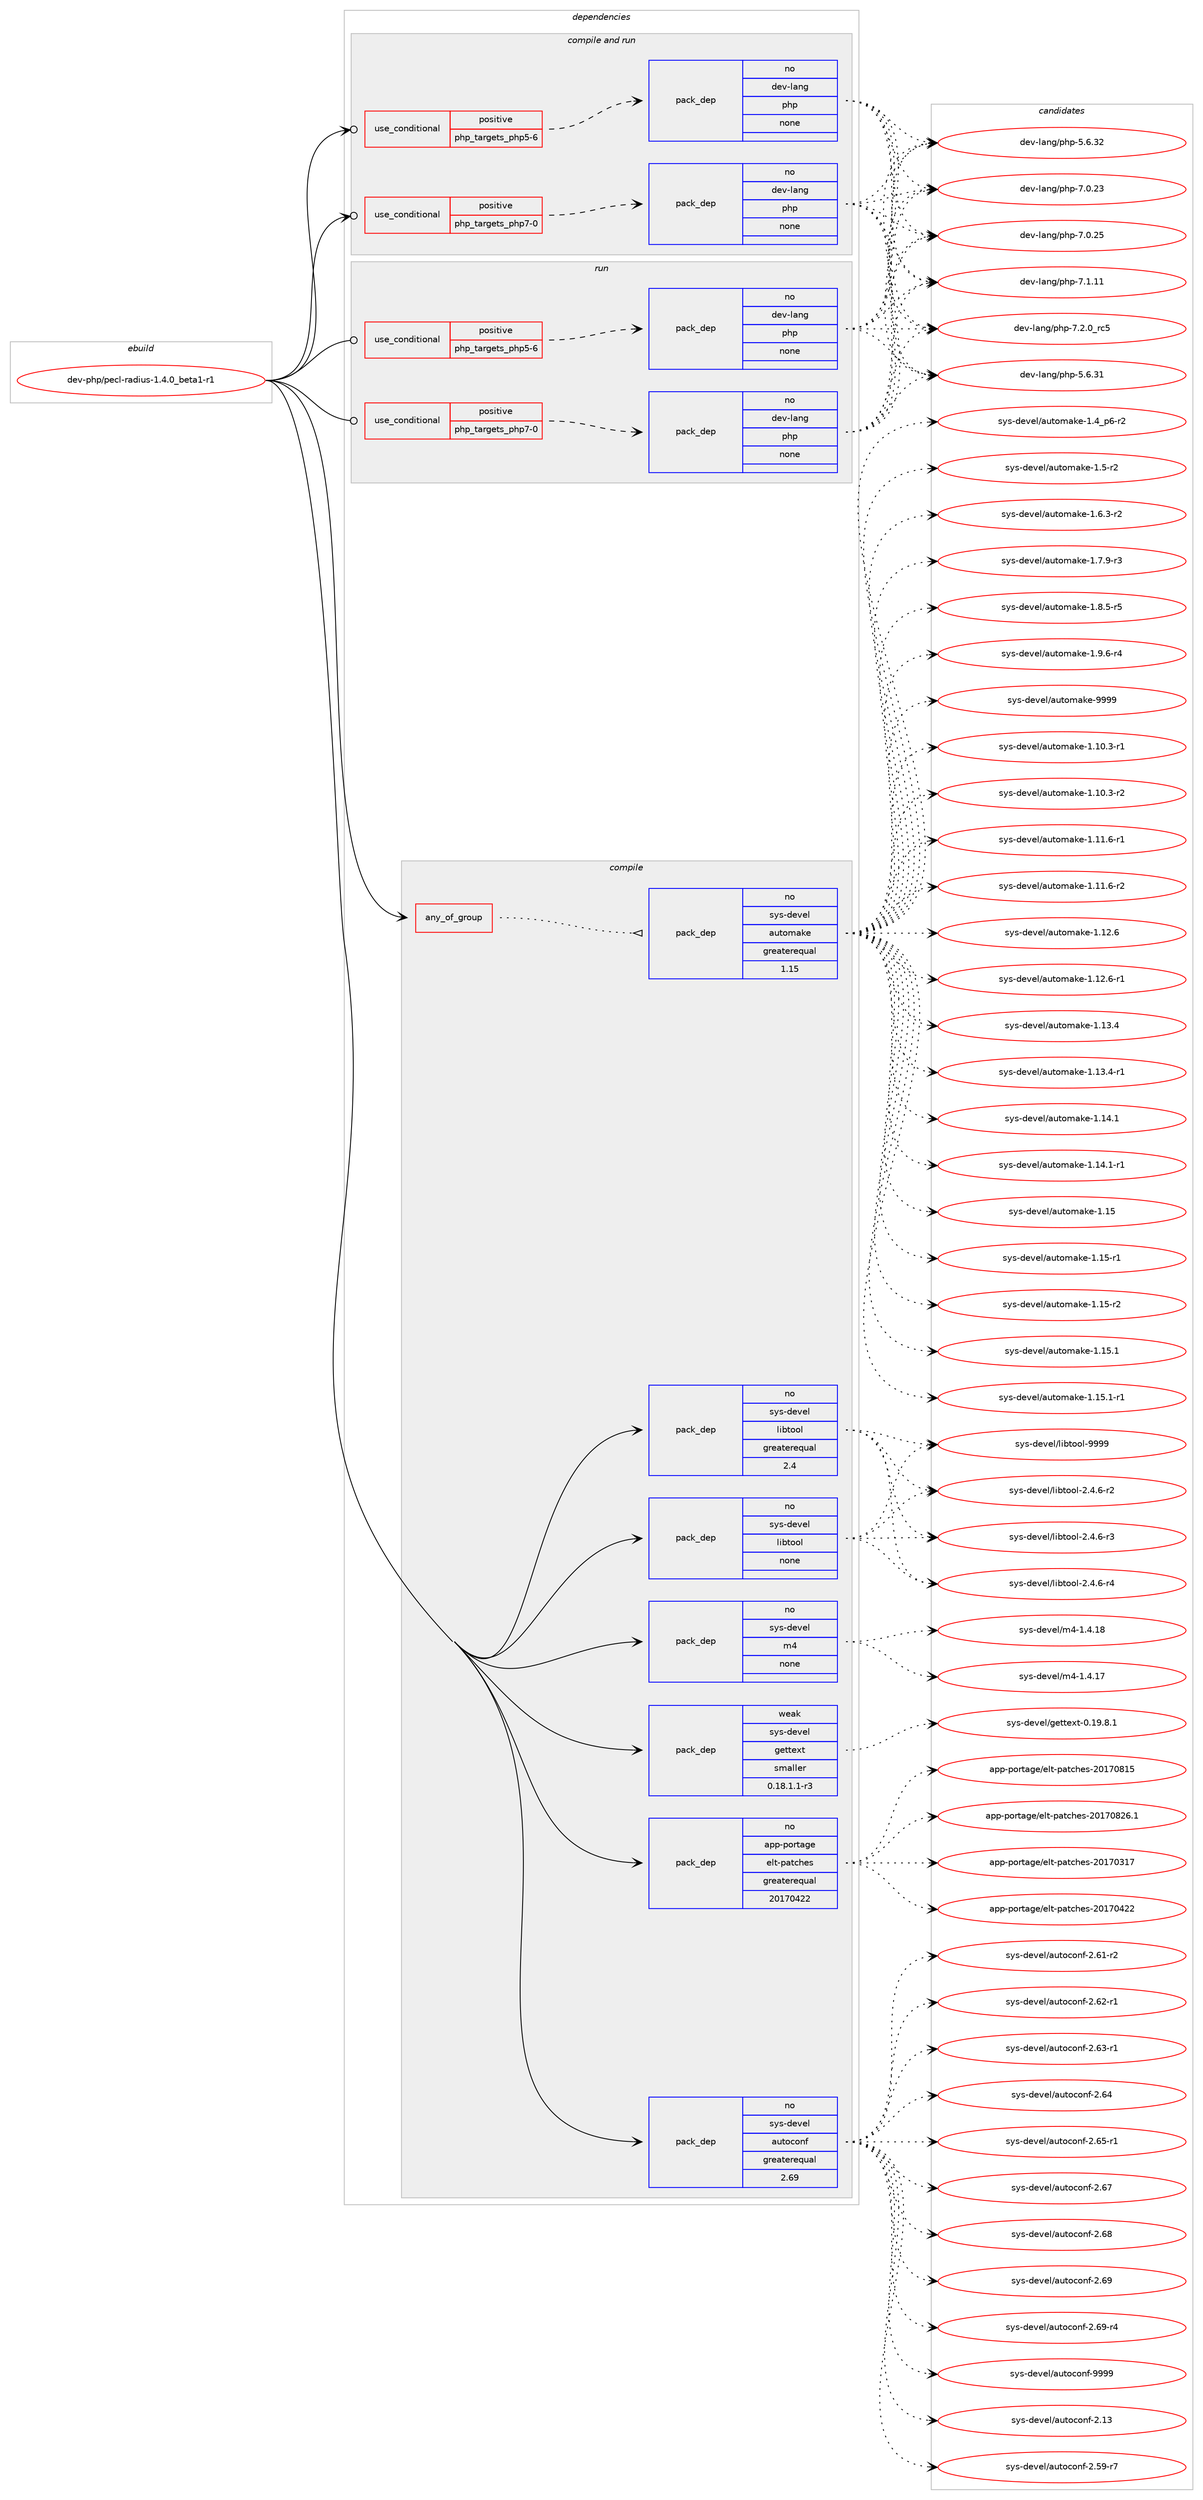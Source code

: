 digraph prolog {

# *************
# Graph options
# *************

newrank=true;
concentrate=true;
compound=true;
graph [rankdir=LR,fontname=Helvetica,fontsize=10,ranksep=1.5];#, ranksep=2.5, nodesep=0.2];
edge  [arrowhead=vee];
node  [fontname=Helvetica,fontsize=10];

# **********
# The ebuild
# **********

subgraph cluster_leftcol {
color=gray;
rank=same;
label=<<i>ebuild</i>>;
id [label="dev-php/pecl-radius-1.4.0_beta1-r1", color=red, width=4, href="../dev-php/pecl-radius-1.4.0_beta1-r1.svg"];
}

# ****************
# The dependencies
# ****************

subgraph cluster_midcol {
color=gray;
label=<<i>dependencies</i>>;
subgraph cluster_compile {
fillcolor="#eeeeee";
style=filled;
label=<<i>compile</i>>;
subgraph any3729 {
dependency143474 [label=<<TABLE BORDER="0" CELLBORDER="1" CELLSPACING="0" CELLPADDING="4"><TR><TD CELLPADDING="10">any_of_group</TD></TR></TABLE>>, shape=none, color=red];subgraph pack111080 {
dependency143475 [label=<<TABLE BORDER="0" CELLBORDER="1" CELLSPACING="0" CELLPADDING="4" WIDTH="220"><TR><TD ROWSPAN="6" CELLPADDING="30">pack_dep</TD></TR><TR><TD WIDTH="110">no</TD></TR><TR><TD>sys-devel</TD></TR><TR><TD>automake</TD></TR><TR><TD>greaterequal</TD></TR><TR><TD>1.15</TD></TR></TABLE>>, shape=none, color=blue];
}
dependency143474:e -> dependency143475:w [weight=20,style="dotted",arrowhead="oinv"];
}
id:e -> dependency143474:w [weight=20,style="solid",arrowhead="vee"];
subgraph pack111081 {
dependency143476 [label=<<TABLE BORDER="0" CELLBORDER="1" CELLSPACING="0" CELLPADDING="4" WIDTH="220"><TR><TD ROWSPAN="6" CELLPADDING="30">pack_dep</TD></TR><TR><TD WIDTH="110">no</TD></TR><TR><TD>app-portage</TD></TR><TR><TD>elt-patches</TD></TR><TR><TD>greaterequal</TD></TR><TR><TD>20170422</TD></TR></TABLE>>, shape=none, color=blue];
}
id:e -> dependency143476:w [weight=20,style="solid",arrowhead="vee"];
subgraph pack111082 {
dependency143477 [label=<<TABLE BORDER="0" CELLBORDER="1" CELLSPACING="0" CELLPADDING="4" WIDTH="220"><TR><TD ROWSPAN="6" CELLPADDING="30">pack_dep</TD></TR><TR><TD WIDTH="110">no</TD></TR><TR><TD>sys-devel</TD></TR><TR><TD>autoconf</TD></TR><TR><TD>greaterequal</TD></TR><TR><TD>2.69</TD></TR></TABLE>>, shape=none, color=blue];
}
id:e -> dependency143477:w [weight=20,style="solid",arrowhead="vee"];
subgraph pack111083 {
dependency143478 [label=<<TABLE BORDER="0" CELLBORDER="1" CELLSPACING="0" CELLPADDING="4" WIDTH="220"><TR><TD ROWSPAN="6" CELLPADDING="30">pack_dep</TD></TR><TR><TD WIDTH="110">no</TD></TR><TR><TD>sys-devel</TD></TR><TR><TD>libtool</TD></TR><TR><TD>greaterequal</TD></TR><TR><TD>2.4</TD></TR></TABLE>>, shape=none, color=blue];
}
id:e -> dependency143478:w [weight=20,style="solid",arrowhead="vee"];
subgraph pack111084 {
dependency143479 [label=<<TABLE BORDER="0" CELLBORDER="1" CELLSPACING="0" CELLPADDING="4" WIDTH="220"><TR><TD ROWSPAN="6" CELLPADDING="30">pack_dep</TD></TR><TR><TD WIDTH="110">no</TD></TR><TR><TD>sys-devel</TD></TR><TR><TD>libtool</TD></TR><TR><TD>none</TD></TR><TR><TD></TD></TR></TABLE>>, shape=none, color=blue];
}
id:e -> dependency143479:w [weight=20,style="solid",arrowhead="vee"];
subgraph pack111085 {
dependency143480 [label=<<TABLE BORDER="0" CELLBORDER="1" CELLSPACING="0" CELLPADDING="4" WIDTH="220"><TR><TD ROWSPAN="6" CELLPADDING="30">pack_dep</TD></TR><TR><TD WIDTH="110">no</TD></TR><TR><TD>sys-devel</TD></TR><TR><TD>m4</TD></TR><TR><TD>none</TD></TR><TR><TD></TD></TR></TABLE>>, shape=none, color=blue];
}
id:e -> dependency143480:w [weight=20,style="solid",arrowhead="vee"];
subgraph pack111086 {
dependency143481 [label=<<TABLE BORDER="0" CELLBORDER="1" CELLSPACING="0" CELLPADDING="4" WIDTH="220"><TR><TD ROWSPAN="6" CELLPADDING="30">pack_dep</TD></TR><TR><TD WIDTH="110">weak</TD></TR><TR><TD>sys-devel</TD></TR><TR><TD>gettext</TD></TR><TR><TD>smaller</TD></TR><TR><TD>0.18.1.1-r3</TD></TR></TABLE>>, shape=none, color=blue];
}
id:e -> dependency143481:w [weight=20,style="solid",arrowhead="vee"];
}
subgraph cluster_compileandrun {
fillcolor="#eeeeee";
style=filled;
label=<<i>compile and run</i>>;
subgraph cond28627 {
dependency143482 [label=<<TABLE BORDER="0" CELLBORDER="1" CELLSPACING="0" CELLPADDING="4"><TR><TD ROWSPAN="3" CELLPADDING="10">use_conditional</TD></TR><TR><TD>positive</TD></TR><TR><TD>php_targets_php5-6</TD></TR></TABLE>>, shape=none, color=red];
subgraph pack111087 {
dependency143483 [label=<<TABLE BORDER="0" CELLBORDER="1" CELLSPACING="0" CELLPADDING="4" WIDTH="220"><TR><TD ROWSPAN="6" CELLPADDING="30">pack_dep</TD></TR><TR><TD WIDTH="110">no</TD></TR><TR><TD>dev-lang</TD></TR><TR><TD>php</TD></TR><TR><TD>none</TD></TR><TR><TD></TD></TR></TABLE>>, shape=none, color=blue];
}
dependency143482:e -> dependency143483:w [weight=20,style="dashed",arrowhead="vee"];
}
id:e -> dependency143482:w [weight=20,style="solid",arrowhead="odotvee"];
subgraph cond28628 {
dependency143484 [label=<<TABLE BORDER="0" CELLBORDER="1" CELLSPACING="0" CELLPADDING="4"><TR><TD ROWSPAN="3" CELLPADDING="10">use_conditional</TD></TR><TR><TD>positive</TD></TR><TR><TD>php_targets_php7-0</TD></TR></TABLE>>, shape=none, color=red];
subgraph pack111088 {
dependency143485 [label=<<TABLE BORDER="0" CELLBORDER="1" CELLSPACING="0" CELLPADDING="4" WIDTH="220"><TR><TD ROWSPAN="6" CELLPADDING="30">pack_dep</TD></TR><TR><TD WIDTH="110">no</TD></TR><TR><TD>dev-lang</TD></TR><TR><TD>php</TD></TR><TR><TD>none</TD></TR><TR><TD></TD></TR></TABLE>>, shape=none, color=blue];
}
dependency143484:e -> dependency143485:w [weight=20,style="dashed",arrowhead="vee"];
}
id:e -> dependency143484:w [weight=20,style="solid",arrowhead="odotvee"];
}
subgraph cluster_run {
fillcolor="#eeeeee";
style=filled;
label=<<i>run</i>>;
subgraph cond28629 {
dependency143486 [label=<<TABLE BORDER="0" CELLBORDER="1" CELLSPACING="0" CELLPADDING="4"><TR><TD ROWSPAN="3" CELLPADDING="10">use_conditional</TD></TR><TR><TD>positive</TD></TR><TR><TD>php_targets_php5-6</TD></TR></TABLE>>, shape=none, color=red];
subgraph pack111089 {
dependency143487 [label=<<TABLE BORDER="0" CELLBORDER="1" CELLSPACING="0" CELLPADDING="4" WIDTH="220"><TR><TD ROWSPAN="6" CELLPADDING="30">pack_dep</TD></TR><TR><TD WIDTH="110">no</TD></TR><TR><TD>dev-lang</TD></TR><TR><TD>php</TD></TR><TR><TD>none</TD></TR><TR><TD></TD></TR></TABLE>>, shape=none, color=blue];
}
dependency143486:e -> dependency143487:w [weight=20,style="dashed",arrowhead="vee"];
}
id:e -> dependency143486:w [weight=20,style="solid",arrowhead="odot"];
subgraph cond28630 {
dependency143488 [label=<<TABLE BORDER="0" CELLBORDER="1" CELLSPACING="0" CELLPADDING="4"><TR><TD ROWSPAN="3" CELLPADDING="10">use_conditional</TD></TR><TR><TD>positive</TD></TR><TR><TD>php_targets_php7-0</TD></TR></TABLE>>, shape=none, color=red];
subgraph pack111090 {
dependency143489 [label=<<TABLE BORDER="0" CELLBORDER="1" CELLSPACING="0" CELLPADDING="4" WIDTH="220"><TR><TD ROWSPAN="6" CELLPADDING="30">pack_dep</TD></TR><TR><TD WIDTH="110">no</TD></TR><TR><TD>dev-lang</TD></TR><TR><TD>php</TD></TR><TR><TD>none</TD></TR><TR><TD></TD></TR></TABLE>>, shape=none, color=blue];
}
dependency143488:e -> dependency143489:w [weight=20,style="dashed",arrowhead="vee"];
}
id:e -> dependency143488:w [weight=20,style="solid",arrowhead="odot"];
}
}

# **************
# The candidates
# **************

subgraph cluster_choices {
rank=same;
color=gray;
label=<<i>candidates</i>>;

subgraph choice111080 {
color=black;
nodesep=1;
choice11512111545100101118101108479711711611110997107101454946494846514511449 [label="sys-devel/automake-1.10.3-r1", color=red, width=4,href="../sys-devel/automake-1.10.3-r1.svg"];
choice11512111545100101118101108479711711611110997107101454946494846514511450 [label="sys-devel/automake-1.10.3-r2", color=red, width=4,href="../sys-devel/automake-1.10.3-r2.svg"];
choice11512111545100101118101108479711711611110997107101454946494946544511449 [label="sys-devel/automake-1.11.6-r1", color=red, width=4,href="../sys-devel/automake-1.11.6-r1.svg"];
choice11512111545100101118101108479711711611110997107101454946494946544511450 [label="sys-devel/automake-1.11.6-r2", color=red, width=4,href="../sys-devel/automake-1.11.6-r2.svg"];
choice1151211154510010111810110847971171161111099710710145494649504654 [label="sys-devel/automake-1.12.6", color=red, width=4,href="../sys-devel/automake-1.12.6.svg"];
choice11512111545100101118101108479711711611110997107101454946495046544511449 [label="sys-devel/automake-1.12.6-r1", color=red, width=4,href="../sys-devel/automake-1.12.6-r1.svg"];
choice1151211154510010111810110847971171161111099710710145494649514652 [label="sys-devel/automake-1.13.4", color=red, width=4,href="../sys-devel/automake-1.13.4.svg"];
choice11512111545100101118101108479711711611110997107101454946495146524511449 [label="sys-devel/automake-1.13.4-r1", color=red, width=4,href="../sys-devel/automake-1.13.4-r1.svg"];
choice1151211154510010111810110847971171161111099710710145494649524649 [label="sys-devel/automake-1.14.1", color=red, width=4,href="../sys-devel/automake-1.14.1.svg"];
choice11512111545100101118101108479711711611110997107101454946495246494511449 [label="sys-devel/automake-1.14.1-r1", color=red, width=4,href="../sys-devel/automake-1.14.1-r1.svg"];
choice115121115451001011181011084797117116111109971071014549464953 [label="sys-devel/automake-1.15", color=red, width=4,href="../sys-devel/automake-1.15.svg"];
choice1151211154510010111810110847971171161111099710710145494649534511449 [label="sys-devel/automake-1.15-r1", color=red, width=4,href="../sys-devel/automake-1.15-r1.svg"];
choice1151211154510010111810110847971171161111099710710145494649534511450 [label="sys-devel/automake-1.15-r2", color=red, width=4,href="../sys-devel/automake-1.15-r2.svg"];
choice1151211154510010111810110847971171161111099710710145494649534649 [label="sys-devel/automake-1.15.1", color=red, width=4,href="../sys-devel/automake-1.15.1.svg"];
choice11512111545100101118101108479711711611110997107101454946495346494511449 [label="sys-devel/automake-1.15.1-r1", color=red, width=4,href="../sys-devel/automake-1.15.1-r1.svg"];
choice115121115451001011181011084797117116111109971071014549465295112544511450 [label="sys-devel/automake-1.4_p6-r2", color=red, width=4,href="../sys-devel/automake-1.4_p6-r2.svg"];
choice11512111545100101118101108479711711611110997107101454946534511450 [label="sys-devel/automake-1.5-r2", color=red, width=4,href="../sys-devel/automake-1.5-r2.svg"];
choice115121115451001011181011084797117116111109971071014549465446514511450 [label="sys-devel/automake-1.6.3-r2", color=red, width=4,href="../sys-devel/automake-1.6.3-r2.svg"];
choice115121115451001011181011084797117116111109971071014549465546574511451 [label="sys-devel/automake-1.7.9-r3", color=red, width=4,href="../sys-devel/automake-1.7.9-r3.svg"];
choice115121115451001011181011084797117116111109971071014549465646534511453 [label="sys-devel/automake-1.8.5-r5", color=red, width=4,href="../sys-devel/automake-1.8.5-r5.svg"];
choice115121115451001011181011084797117116111109971071014549465746544511452 [label="sys-devel/automake-1.9.6-r4", color=red, width=4,href="../sys-devel/automake-1.9.6-r4.svg"];
choice115121115451001011181011084797117116111109971071014557575757 [label="sys-devel/automake-9999", color=red, width=4,href="../sys-devel/automake-9999.svg"];
dependency143475:e -> choice11512111545100101118101108479711711611110997107101454946494846514511449:w [style=dotted,weight="100"];
dependency143475:e -> choice11512111545100101118101108479711711611110997107101454946494846514511450:w [style=dotted,weight="100"];
dependency143475:e -> choice11512111545100101118101108479711711611110997107101454946494946544511449:w [style=dotted,weight="100"];
dependency143475:e -> choice11512111545100101118101108479711711611110997107101454946494946544511450:w [style=dotted,weight="100"];
dependency143475:e -> choice1151211154510010111810110847971171161111099710710145494649504654:w [style=dotted,weight="100"];
dependency143475:e -> choice11512111545100101118101108479711711611110997107101454946495046544511449:w [style=dotted,weight="100"];
dependency143475:e -> choice1151211154510010111810110847971171161111099710710145494649514652:w [style=dotted,weight="100"];
dependency143475:e -> choice11512111545100101118101108479711711611110997107101454946495146524511449:w [style=dotted,weight="100"];
dependency143475:e -> choice1151211154510010111810110847971171161111099710710145494649524649:w [style=dotted,weight="100"];
dependency143475:e -> choice11512111545100101118101108479711711611110997107101454946495246494511449:w [style=dotted,weight="100"];
dependency143475:e -> choice115121115451001011181011084797117116111109971071014549464953:w [style=dotted,weight="100"];
dependency143475:e -> choice1151211154510010111810110847971171161111099710710145494649534511449:w [style=dotted,weight="100"];
dependency143475:e -> choice1151211154510010111810110847971171161111099710710145494649534511450:w [style=dotted,weight="100"];
dependency143475:e -> choice1151211154510010111810110847971171161111099710710145494649534649:w [style=dotted,weight="100"];
dependency143475:e -> choice11512111545100101118101108479711711611110997107101454946495346494511449:w [style=dotted,weight="100"];
dependency143475:e -> choice115121115451001011181011084797117116111109971071014549465295112544511450:w [style=dotted,weight="100"];
dependency143475:e -> choice11512111545100101118101108479711711611110997107101454946534511450:w [style=dotted,weight="100"];
dependency143475:e -> choice115121115451001011181011084797117116111109971071014549465446514511450:w [style=dotted,weight="100"];
dependency143475:e -> choice115121115451001011181011084797117116111109971071014549465546574511451:w [style=dotted,weight="100"];
dependency143475:e -> choice115121115451001011181011084797117116111109971071014549465646534511453:w [style=dotted,weight="100"];
dependency143475:e -> choice115121115451001011181011084797117116111109971071014549465746544511452:w [style=dotted,weight="100"];
dependency143475:e -> choice115121115451001011181011084797117116111109971071014557575757:w [style=dotted,weight="100"];
}
subgraph choice111081 {
color=black;
nodesep=1;
choice97112112451121111141169710310147101108116451129711699104101115455048495548514955 [label="app-portage/elt-patches-20170317", color=red, width=4,href="../app-portage/elt-patches-20170317.svg"];
choice97112112451121111141169710310147101108116451129711699104101115455048495548525050 [label="app-portage/elt-patches-20170422", color=red, width=4,href="../app-portage/elt-patches-20170422.svg"];
choice97112112451121111141169710310147101108116451129711699104101115455048495548564953 [label="app-portage/elt-patches-20170815", color=red, width=4,href="../app-portage/elt-patches-20170815.svg"];
choice971121124511211111411697103101471011081164511297116991041011154550484955485650544649 [label="app-portage/elt-patches-20170826.1", color=red, width=4,href="../app-portage/elt-patches-20170826.1.svg"];
dependency143476:e -> choice97112112451121111141169710310147101108116451129711699104101115455048495548514955:w [style=dotted,weight="100"];
dependency143476:e -> choice97112112451121111141169710310147101108116451129711699104101115455048495548525050:w [style=dotted,weight="100"];
dependency143476:e -> choice97112112451121111141169710310147101108116451129711699104101115455048495548564953:w [style=dotted,weight="100"];
dependency143476:e -> choice971121124511211111411697103101471011081164511297116991041011154550484955485650544649:w [style=dotted,weight="100"];
}
subgraph choice111082 {
color=black;
nodesep=1;
choice115121115451001011181011084797117116111991111101024550464951 [label="sys-devel/autoconf-2.13", color=red, width=4,href="../sys-devel/autoconf-2.13.svg"];
choice1151211154510010111810110847971171161119911111010245504653574511455 [label="sys-devel/autoconf-2.59-r7", color=red, width=4,href="../sys-devel/autoconf-2.59-r7.svg"];
choice1151211154510010111810110847971171161119911111010245504654494511450 [label="sys-devel/autoconf-2.61-r2", color=red, width=4,href="../sys-devel/autoconf-2.61-r2.svg"];
choice1151211154510010111810110847971171161119911111010245504654504511449 [label="sys-devel/autoconf-2.62-r1", color=red, width=4,href="../sys-devel/autoconf-2.62-r1.svg"];
choice1151211154510010111810110847971171161119911111010245504654514511449 [label="sys-devel/autoconf-2.63-r1", color=red, width=4,href="../sys-devel/autoconf-2.63-r1.svg"];
choice115121115451001011181011084797117116111991111101024550465452 [label="sys-devel/autoconf-2.64", color=red, width=4,href="../sys-devel/autoconf-2.64.svg"];
choice1151211154510010111810110847971171161119911111010245504654534511449 [label="sys-devel/autoconf-2.65-r1", color=red, width=4,href="../sys-devel/autoconf-2.65-r1.svg"];
choice115121115451001011181011084797117116111991111101024550465455 [label="sys-devel/autoconf-2.67", color=red, width=4,href="../sys-devel/autoconf-2.67.svg"];
choice115121115451001011181011084797117116111991111101024550465456 [label="sys-devel/autoconf-2.68", color=red, width=4,href="../sys-devel/autoconf-2.68.svg"];
choice115121115451001011181011084797117116111991111101024550465457 [label="sys-devel/autoconf-2.69", color=red, width=4,href="../sys-devel/autoconf-2.69.svg"];
choice1151211154510010111810110847971171161119911111010245504654574511452 [label="sys-devel/autoconf-2.69-r4", color=red, width=4,href="../sys-devel/autoconf-2.69-r4.svg"];
choice115121115451001011181011084797117116111991111101024557575757 [label="sys-devel/autoconf-9999", color=red, width=4,href="../sys-devel/autoconf-9999.svg"];
dependency143477:e -> choice115121115451001011181011084797117116111991111101024550464951:w [style=dotted,weight="100"];
dependency143477:e -> choice1151211154510010111810110847971171161119911111010245504653574511455:w [style=dotted,weight="100"];
dependency143477:e -> choice1151211154510010111810110847971171161119911111010245504654494511450:w [style=dotted,weight="100"];
dependency143477:e -> choice1151211154510010111810110847971171161119911111010245504654504511449:w [style=dotted,weight="100"];
dependency143477:e -> choice1151211154510010111810110847971171161119911111010245504654514511449:w [style=dotted,weight="100"];
dependency143477:e -> choice115121115451001011181011084797117116111991111101024550465452:w [style=dotted,weight="100"];
dependency143477:e -> choice1151211154510010111810110847971171161119911111010245504654534511449:w [style=dotted,weight="100"];
dependency143477:e -> choice115121115451001011181011084797117116111991111101024550465455:w [style=dotted,weight="100"];
dependency143477:e -> choice115121115451001011181011084797117116111991111101024550465456:w [style=dotted,weight="100"];
dependency143477:e -> choice115121115451001011181011084797117116111991111101024550465457:w [style=dotted,weight="100"];
dependency143477:e -> choice1151211154510010111810110847971171161119911111010245504654574511452:w [style=dotted,weight="100"];
dependency143477:e -> choice115121115451001011181011084797117116111991111101024557575757:w [style=dotted,weight="100"];
}
subgraph choice111083 {
color=black;
nodesep=1;
choice1151211154510010111810110847108105981161111111084550465246544511450 [label="sys-devel/libtool-2.4.6-r2", color=red, width=4,href="../sys-devel/libtool-2.4.6-r2.svg"];
choice1151211154510010111810110847108105981161111111084550465246544511451 [label="sys-devel/libtool-2.4.6-r3", color=red, width=4,href="../sys-devel/libtool-2.4.6-r3.svg"];
choice1151211154510010111810110847108105981161111111084550465246544511452 [label="sys-devel/libtool-2.4.6-r4", color=red, width=4,href="../sys-devel/libtool-2.4.6-r4.svg"];
choice1151211154510010111810110847108105981161111111084557575757 [label="sys-devel/libtool-9999", color=red, width=4,href="../sys-devel/libtool-9999.svg"];
dependency143478:e -> choice1151211154510010111810110847108105981161111111084550465246544511450:w [style=dotted,weight="100"];
dependency143478:e -> choice1151211154510010111810110847108105981161111111084550465246544511451:w [style=dotted,weight="100"];
dependency143478:e -> choice1151211154510010111810110847108105981161111111084550465246544511452:w [style=dotted,weight="100"];
dependency143478:e -> choice1151211154510010111810110847108105981161111111084557575757:w [style=dotted,weight="100"];
}
subgraph choice111084 {
color=black;
nodesep=1;
choice1151211154510010111810110847108105981161111111084550465246544511450 [label="sys-devel/libtool-2.4.6-r2", color=red, width=4,href="../sys-devel/libtool-2.4.6-r2.svg"];
choice1151211154510010111810110847108105981161111111084550465246544511451 [label="sys-devel/libtool-2.4.6-r3", color=red, width=4,href="../sys-devel/libtool-2.4.6-r3.svg"];
choice1151211154510010111810110847108105981161111111084550465246544511452 [label="sys-devel/libtool-2.4.6-r4", color=red, width=4,href="../sys-devel/libtool-2.4.6-r4.svg"];
choice1151211154510010111810110847108105981161111111084557575757 [label="sys-devel/libtool-9999", color=red, width=4,href="../sys-devel/libtool-9999.svg"];
dependency143479:e -> choice1151211154510010111810110847108105981161111111084550465246544511450:w [style=dotted,weight="100"];
dependency143479:e -> choice1151211154510010111810110847108105981161111111084550465246544511451:w [style=dotted,weight="100"];
dependency143479:e -> choice1151211154510010111810110847108105981161111111084550465246544511452:w [style=dotted,weight="100"];
dependency143479:e -> choice1151211154510010111810110847108105981161111111084557575757:w [style=dotted,weight="100"];
}
subgraph choice111085 {
color=black;
nodesep=1;
choice11512111545100101118101108471095245494652464955 [label="sys-devel/m4-1.4.17", color=red, width=4,href="../sys-devel/m4-1.4.17.svg"];
choice11512111545100101118101108471095245494652464956 [label="sys-devel/m4-1.4.18", color=red, width=4,href="../sys-devel/m4-1.4.18.svg"];
dependency143480:e -> choice11512111545100101118101108471095245494652464955:w [style=dotted,weight="100"];
dependency143480:e -> choice11512111545100101118101108471095245494652464956:w [style=dotted,weight="100"];
}
subgraph choice111086 {
color=black;
nodesep=1;
choice1151211154510010111810110847103101116116101120116454846495746564649 [label="sys-devel/gettext-0.19.8.1", color=red, width=4,href="../sys-devel/gettext-0.19.8.1.svg"];
dependency143481:e -> choice1151211154510010111810110847103101116116101120116454846495746564649:w [style=dotted,weight="100"];
}
subgraph choice111087 {
color=black;
nodesep=1;
choice10010111845108971101034711210411245534654465149 [label="dev-lang/php-5.6.31", color=red, width=4,href="../dev-lang/php-5.6.31.svg"];
choice10010111845108971101034711210411245534654465150 [label="dev-lang/php-5.6.32", color=red, width=4,href="../dev-lang/php-5.6.32.svg"];
choice10010111845108971101034711210411245554648465051 [label="dev-lang/php-7.0.23", color=red, width=4,href="../dev-lang/php-7.0.23.svg"];
choice10010111845108971101034711210411245554648465053 [label="dev-lang/php-7.0.25", color=red, width=4,href="../dev-lang/php-7.0.25.svg"];
choice10010111845108971101034711210411245554649464949 [label="dev-lang/php-7.1.11", color=red, width=4,href="../dev-lang/php-7.1.11.svg"];
choice100101118451089711010347112104112455546504648951149953 [label="dev-lang/php-7.2.0_rc5", color=red, width=4,href="../dev-lang/php-7.2.0_rc5.svg"];
dependency143483:e -> choice10010111845108971101034711210411245534654465149:w [style=dotted,weight="100"];
dependency143483:e -> choice10010111845108971101034711210411245534654465150:w [style=dotted,weight="100"];
dependency143483:e -> choice10010111845108971101034711210411245554648465051:w [style=dotted,weight="100"];
dependency143483:e -> choice10010111845108971101034711210411245554648465053:w [style=dotted,weight="100"];
dependency143483:e -> choice10010111845108971101034711210411245554649464949:w [style=dotted,weight="100"];
dependency143483:e -> choice100101118451089711010347112104112455546504648951149953:w [style=dotted,weight="100"];
}
subgraph choice111088 {
color=black;
nodesep=1;
choice10010111845108971101034711210411245534654465149 [label="dev-lang/php-5.6.31", color=red, width=4,href="../dev-lang/php-5.6.31.svg"];
choice10010111845108971101034711210411245534654465150 [label="dev-lang/php-5.6.32", color=red, width=4,href="../dev-lang/php-5.6.32.svg"];
choice10010111845108971101034711210411245554648465051 [label="dev-lang/php-7.0.23", color=red, width=4,href="../dev-lang/php-7.0.23.svg"];
choice10010111845108971101034711210411245554648465053 [label="dev-lang/php-7.0.25", color=red, width=4,href="../dev-lang/php-7.0.25.svg"];
choice10010111845108971101034711210411245554649464949 [label="dev-lang/php-7.1.11", color=red, width=4,href="../dev-lang/php-7.1.11.svg"];
choice100101118451089711010347112104112455546504648951149953 [label="dev-lang/php-7.2.0_rc5", color=red, width=4,href="../dev-lang/php-7.2.0_rc5.svg"];
dependency143485:e -> choice10010111845108971101034711210411245534654465149:w [style=dotted,weight="100"];
dependency143485:e -> choice10010111845108971101034711210411245534654465150:w [style=dotted,weight="100"];
dependency143485:e -> choice10010111845108971101034711210411245554648465051:w [style=dotted,weight="100"];
dependency143485:e -> choice10010111845108971101034711210411245554648465053:w [style=dotted,weight="100"];
dependency143485:e -> choice10010111845108971101034711210411245554649464949:w [style=dotted,weight="100"];
dependency143485:e -> choice100101118451089711010347112104112455546504648951149953:w [style=dotted,weight="100"];
}
subgraph choice111089 {
color=black;
nodesep=1;
choice10010111845108971101034711210411245534654465149 [label="dev-lang/php-5.6.31", color=red, width=4,href="../dev-lang/php-5.6.31.svg"];
choice10010111845108971101034711210411245534654465150 [label="dev-lang/php-5.6.32", color=red, width=4,href="../dev-lang/php-5.6.32.svg"];
choice10010111845108971101034711210411245554648465051 [label="dev-lang/php-7.0.23", color=red, width=4,href="../dev-lang/php-7.0.23.svg"];
choice10010111845108971101034711210411245554648465053 [label="dev-lang/php-7.0.25", color=red, width=4,href="../dev-lang/php-7.0.25.svg"];
choice10010111845108971101034711210411245554649464949 [label="dev-lang/php-7.1.11", color=red, width=4,href="../dev-lang/php-7.1.11.svg"];
choice100101118451089711010347112104112455546504648951149953 [label="dev-lang/php-7.2.0_rc5", color=red, width=4,href="../dev-lang/php-7.2.0_rc5.svg"];
dependency143487:e -> choice10010111845108971101034711210411245534654465149:w [style=dotted,weight="100"];
dependency143487:e -> choice10010111845108971101034711210411245534654465150:w [style=dotted,weight="100"];
dependency143487:e -> choice10010111845108971101034711210411245554648465051:w [style=dotted,weight="100"];
dependency143487:e -> choice10010111845108971101034711210411245554648465053:w [style=dotted,weight="100"];
dependency143487:e -> choice10010111845108971101034711210411245554649464949:w [style=dotted,weight="100"];
dependency143487:e -> choice100101118451089711010347112104112455546504648951149953:w [style=dotted,weight="100"];
}
subgraph choice111090 {
color=black;
nodesep=1;
choice10010111845108971101034711210411245534654465149 [label="dev-lang/php-5.6.31", color=red, width=4,href="../dev-lang/php-5.6.31.svg"];
choice10010111845108971101034711210411245534654465150 [label="dev-lang/php-5.6.32", color=red, width=4,href="../dev-lang/php-5.6.32.svg"];
choice10010111845108971101034711210411245554648465051 [label="dev-lang/php-7.0.23", color=red, width=4,href="../dev-lang/php-7.0.23.svg"];
choice10010111845108971101034711210411245554648465053 [label="dev-lang/php-7.0.25", color=red, width=4,href="../dev-lang/php-7.0.25.svg"];
choice10010111845108971101034711210411245554649464949 [label="dev-lang/php-7.1.11", color=red, width=4,href="../dev-lang/php-7.1.11.svg"];
choice100101118451089711010347112104112455546504648951149953 [label="dev-lang/php-7.2.0_rc5", color=red, width=4,href="../dev-lang/php-7.2.0_rc5.svg"];
dependency143489:e -> choice10010111845108971101034711210411245534654465149:w [style=dotted,weight="100"];
dependency143489:e -> choice10010111845108971101034711210411245534654465150:w [style=dotted,weight="100"];
dependency143489:e -> choice10010111845108971101034711210411245554648465051:w [style=dotted,weight="100"];
dependency143489:e -> choice10010111845108971101034711210411245554648465053:w [style=dotted,weight="100"];
dependency143489:e -> choice10010111845108971101034711210411245554649464949:w [style=dotted,weight="100"];
dependency143489:e -> choice100101118451089711010347112104112455546504648951149953:w [style=dotted,weight="100"];
}
}

}
